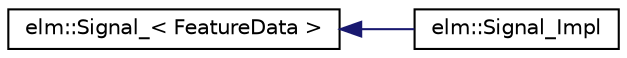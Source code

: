 digraph G
{
  edge [fontname="Helvetica",fontsize="10",labelfontname="Helvetica",labelfontsize="10"];
  node [fontname="Helvetica",fontsize="10",shape=record];
  rankdir="LR";
  Node1 [label="elm::Signal_\< FeatureData \>",height=0.2,width=0.4,color="black", fillcolor="white", style="filled",URL="$classelm_1_1Signal__.html"];
  Node1 -> Node2 [dir="back",color="midnightblue",fontsize="10",style="solid",fontname="Helvetica"];
  Node2 [label="elm::Signal_Impl",height=0.2,width=0.4,color="black", fillcolor="white", style="filled",URL="$classelm_1_1Signal__Impl.html",tooltip="The Signal Implementation class, a class for holding single and multiple samples of features..."];
}
